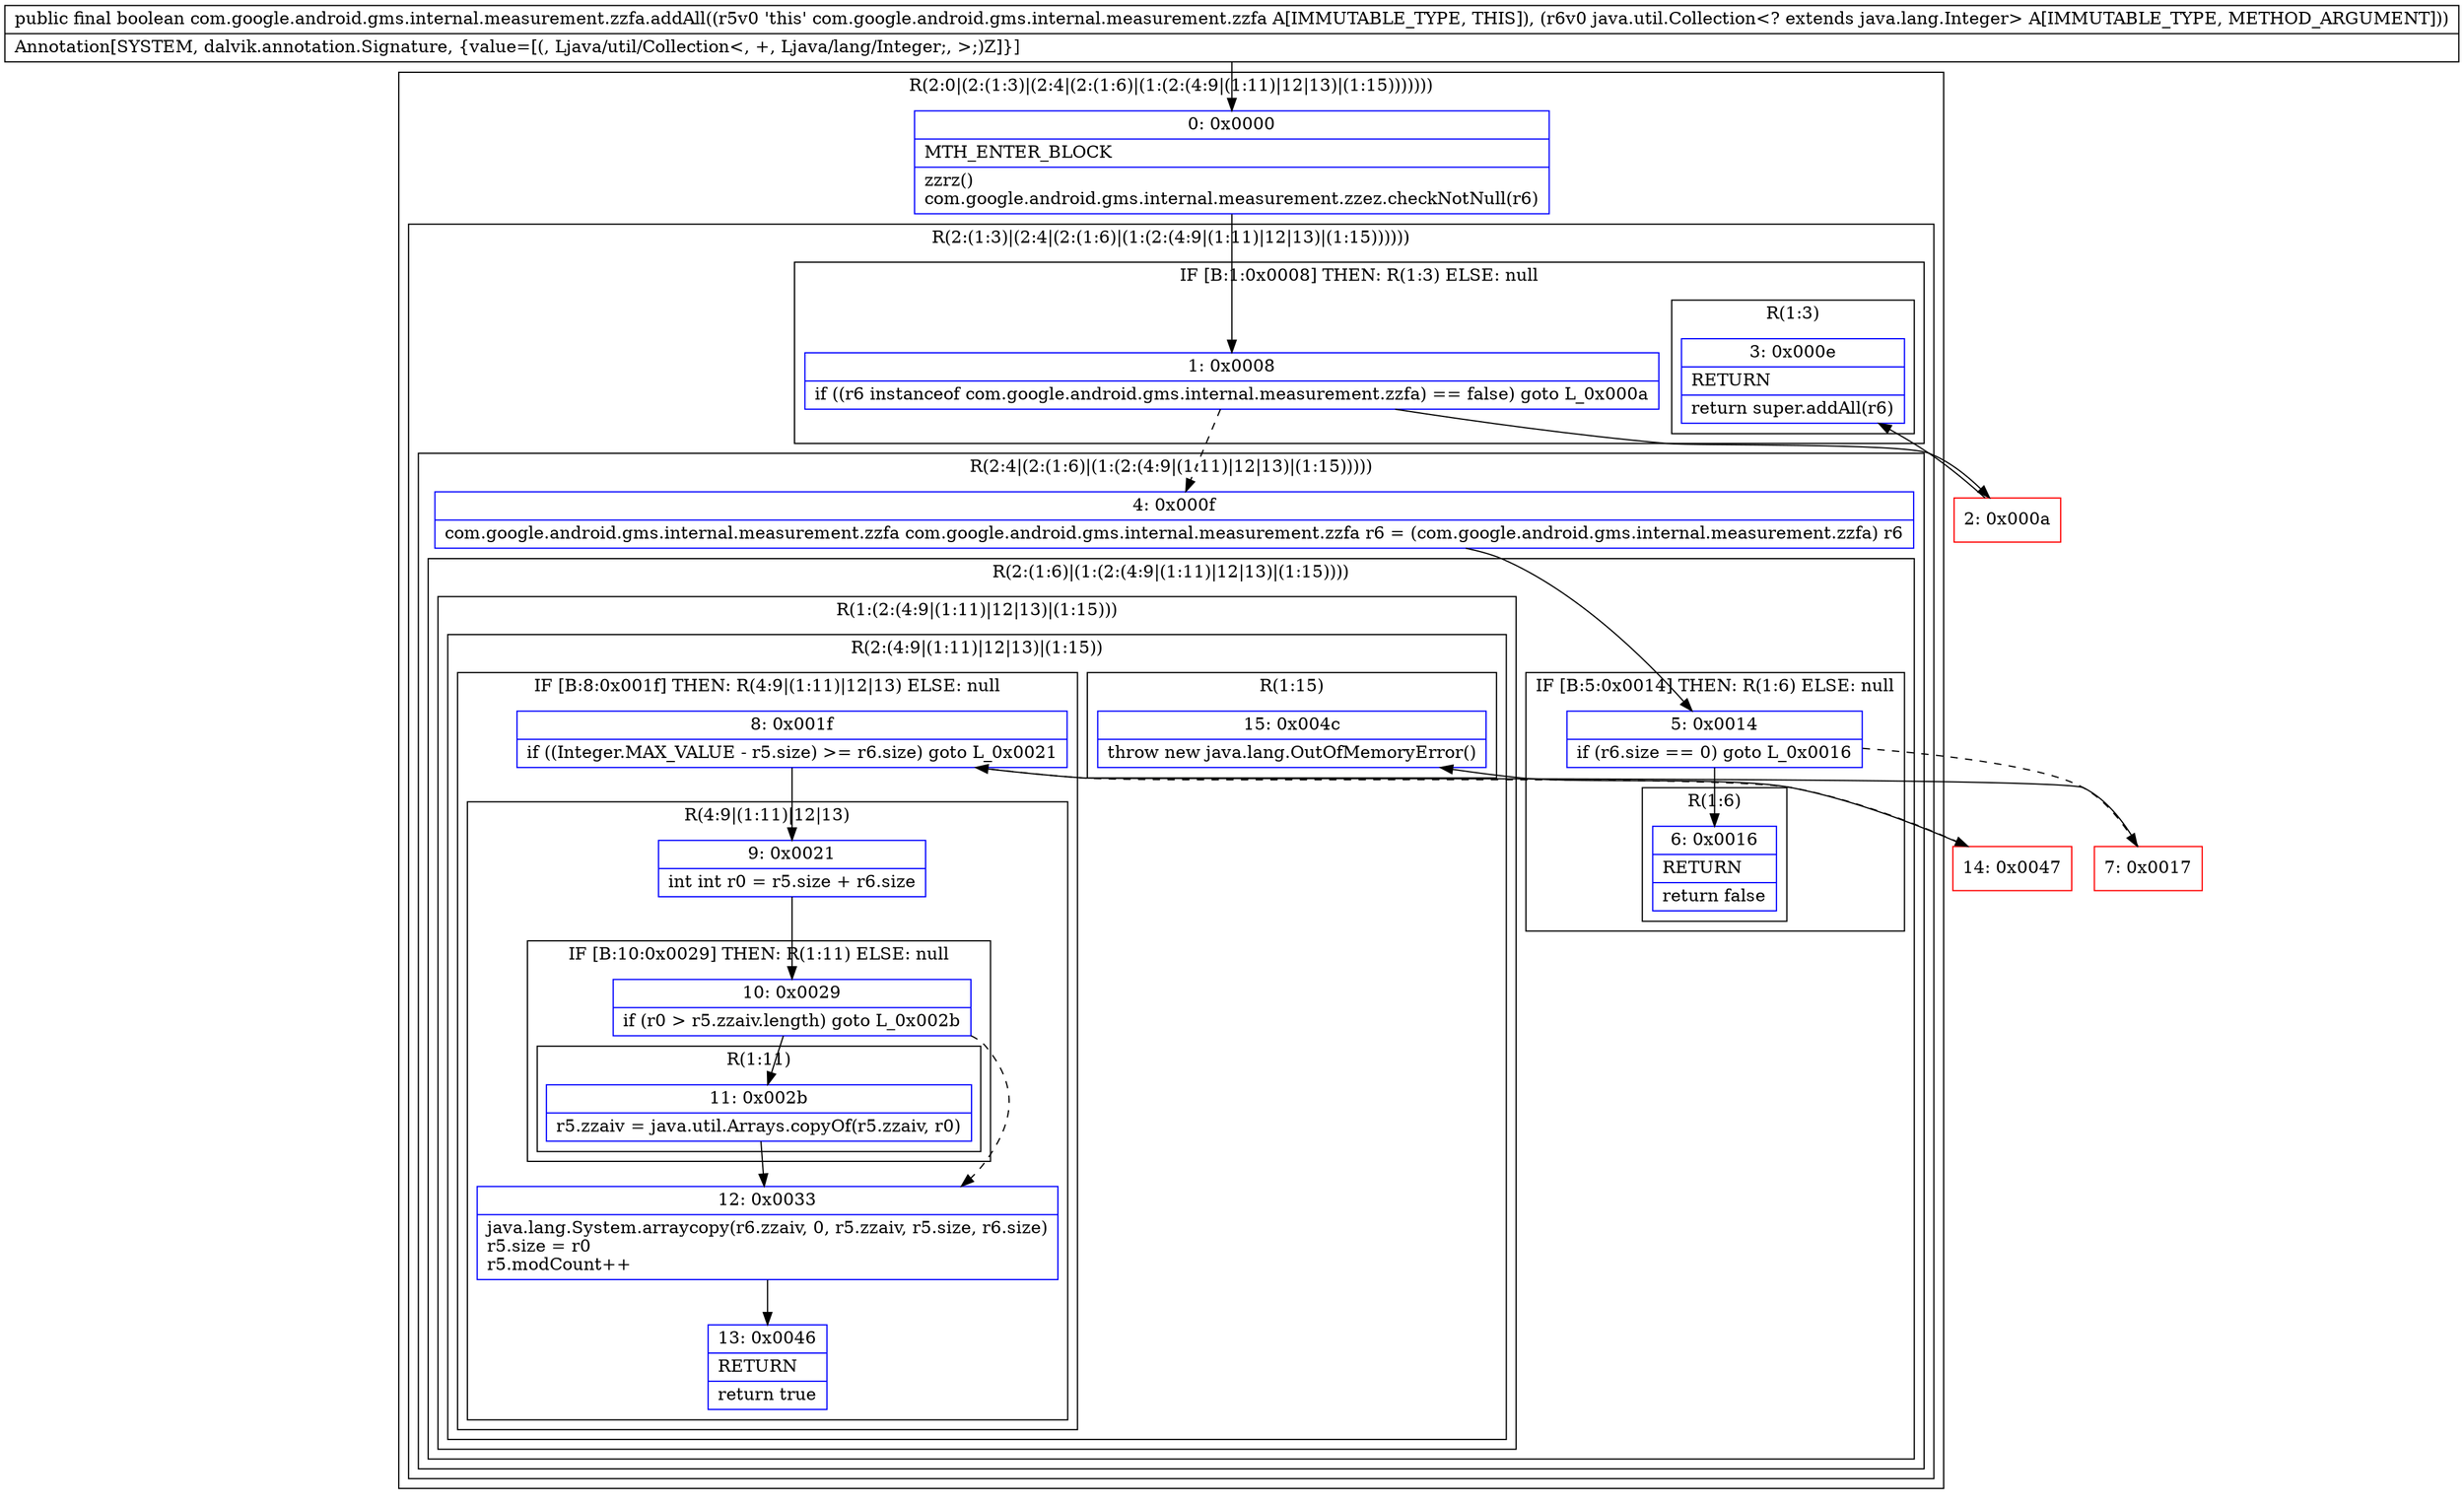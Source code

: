 digraph "CFG forcom.google.android.gms.internal.measurement.zzfa.addAll(Ljava\/util\/Collection;)Z" {
subgraph cluster_Region_1514909671 {
label = "R(2:0|(2:(1:3)|(2:4|(2:(1:6)|(1:(2:(4:9|(1:11)|12|13)|(1:15)))))))";
node [shape=record,color=blue];
Node_0 [shape=record,label="{0\:\ 0x0000|MTH_ENTER_BLOCK\l|zzrz()\lcom.google.android.gms.internal.measurement.zzez.checkNotNull(r6)\l}"];
subgraph cluster_Region_1684234401 {
label = "R(2:(1:3)|(2:4|(2:(1:6)|(1:(2:(4:9|(1:11)|12|13)|(1:15))))))";
node [shape=record,color=blue];
subgraph cluster_IfRegion_1084686047 {
label = "IF [B:1:0x0008] THEN: R(1:3) ELSE: null";
node [shape=record,color=blue];
Node_1 [shape=record,label="{1\:\ 0x0008|if ((r6 instanceof com.google.android.gms.internal.measurement.zzfa) == false) goto L_0x000a\l}"];
subgraph cluster_Region_1241456201 {
label = "R(1:3)";
node [shape=record,color=blue];
Node_3 [shape=record,label="{3\:\ 0x000e|RETURN\l|return super.addAll(r6)\l}"];
}
}
subgraph cluster_Region_1133792770 {
label = "R(2:4|(2:(1:6)|(1:(2:(4:9|(1:11)|12|13)|(1:15)))))";
node [shape=record,color=blue];
Node_4 [shape=record,label="{4\:\ 0x000f|com.google.android.gms.internal.measurement.zzfa com.google.android.gms.internal.measurement.zzfa r6 = (com.google.android.gms.internal.measurement.zzfa) r6\l}"];
subgraph cluster_Region_1313649670 {
label = "R(2:(1:6)|(1:(2:(4:9|(1:11)|12|13)|(1:15))))";
node [shape=record,color=blue];
subgraph cluster_IfRegion_1547385972 {
label = "IF [B:5:0x0014] THEN: R(1:6) ELSE: null";
node [shape=record,color=blue];
Node_5 [shape=record,label="{5\:\ 0x0014|if (r6.size == 0) goto L_0x0016\l}"];
subgraph cluster_Region_827695878 {
label = "R(1:6)";
node [shape=record,color=blue];
Node_6 [shape=record,label="{6\:\ 0x0016|RETURN\l|return false\l}"];
}
}
subgraph cluster_Region_1181934581 {
label = "R(1:(2:(4:9|(1:11)|12|13)|(1:15)))";
node [shape=record,color=blue];
subgraph cluster_Region_2010030116 {
label = "R(2:(4:9|(1:11)|12|13)|(1:15))";
node [shape=record,color=blue];
subgraph cluster_IfRegion_1559322327 {
label = "IF [B:8:0x001f] THEN: R(4:9|(1:11)|12|13) ELSE: null";
node [shape=record,color=blue];
Node_8 [shape=record,label="{8\:\ 0x001f|if ((Integer.MAX_VALUE \- r5.size) \>= r6.size) goto L_0x0021\l}"];
subgraph cluster_Region_674418558 {
label = "R(4:9|(1:11)|12|13)";
node [shape=record,color=blue];
Node_9 [shape=record,label="{9\:\ 0x0021|int int r0 = r5.size + r6.size\l}"];
subgraph cluster_IfRegion_1228369956 {
label = "IF [B:10:0x0029] THEN: R(1:11) ELSE: null";
node [shape=record,color=blue];
Node_10 [shape=record,label="{10\:\ 0x0029|if (r0 \> r5.zzaiv.length) goto L_0x002b\l}"];
subgraph cluster_Region_1290415594 {
label = "R(1:11)";
node [shape=record,color=blue];
Node_11 [shape=record,label="{11\:\ 0x002b|r5.zzaiv = java.util.Arrays.copyOf(r5.zzaiv, r0)\l}"];
}
}
Node_12 [shape=record,label="{12\:\ 0x0033|java.lang.System.arraycopy(r6.zzaiv, 0, r5.zzaiv, r5.size, r6.size)\lr5.size = r0\lr5.modCount++\l}"];
Node_13 [shape=record,label="{13\:\ 0x0046|RETURN\l|return true\l}"];
}
}
subgraph cluster_Region_1552533087 {
label = "R(1:15)";
node [shape=record,color=blue];
Node_15 [shape=record,label="{15\:\ 0x004c|throw new java.lang.OutOfMemoryError()\l}"];
}
}
}
}
}
}
}
Node_2 [shape=record,color=red,label="{2\:\ 0x000a}"];
Node_7 [shape=record,color=red,label="{7\:\ 0x0017}"];
Node_14 [shape=record,color=red,label="{14\:\ 0x0047}"];
MethodNode[shape=record,label="{public final boolean com.google.android.gms.internal.measurement.zzfa.addAll((r5v0 'this' com.google.android.gms.internal.measurement.zzfa A[IMMUTABLE_TYPE, THIS]), (r6v0 java.util.Collection\<? extends java.lang.Integer\> A[IMMUTABLE_TYPE, METHOD_ARGUMENT]))  | Annotation[SYSTEM, dalvik.annotation.Signature, \{value=[(, Ljava\/util\/Collection\<, +, Ljava\/lang\/Integer;, \>;)Z]\}]\l}"];
MethodNode -> Node_0;
Node_0 -> Node_1;
Node_1 -> Node_2;
Node_1 -> Node_4[style=dashed];
Node_4 -> Node_5;
Node_5 -> Node_6;
Node_5 -> Node_7[style=dashed];
Node_8 -> Node_9;
Node_8 -> Node_14[style=dashed];
Node_9 -> Node_10;
Node_10 -> Node_11;
Node_10 -> Node_12[style=dashed];
Node_11 -> Node_12;
Node_12 -> Node_13;
Node_2 -> Node_3;
Node_7 -> Node_8;
Node_14 -> Node_15;
}

